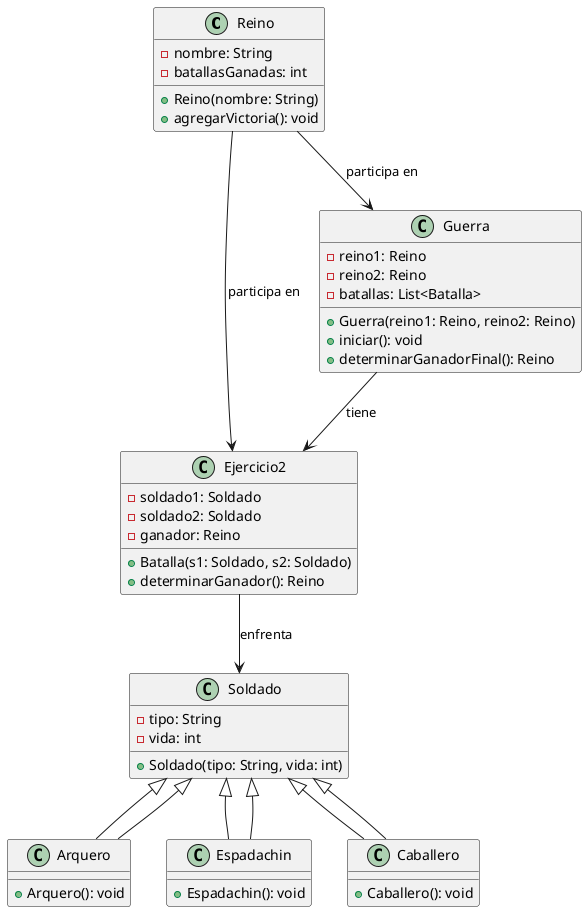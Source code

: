 @startuml Diagrama
class Reino {
    - nombre: String
    - batallasGanadas: int
    + Reino(nombre: String)
    + agregarVictoria(): void
}

class Soldado {
    - tipo: String
    - vida: int
    + Soldado(tipo: String, vida: int)
}

class Arquero extends Soldado {
    + Arquero(): void
}

class Espadachin extends Soldado {
    + Espadachin(): void
}

class Caballero extends Soldado {
    + Caballero(): void
}

class Ejercicio2 {
    - soldado1: Soldado
    - soldado2: Soldado
    - ganador: Reino
    + Batalla(s1: Soldado, s2: Soldado)
    + determinarGanador(): Reino
}

class Guerra {
    - reino1: Reino
    - reino2: Reino
    - batallas: List<Batalla>
    + Guerra(reino1: Reino, reino2: Reino)
    + iniciar(): void
    + determinarGanadorFinal(): Reino
}

Reino --> Ejercicio2 : participa en
Reino --> Guerra : participa en
Soldado <|-- Arquero
Soldado <|-- Espadachin
Soldado <|-- Caballero
Guerra --> Ejercicio2 : tiene
Ejercicio2 --> Soldado : enfrenta
@enduml